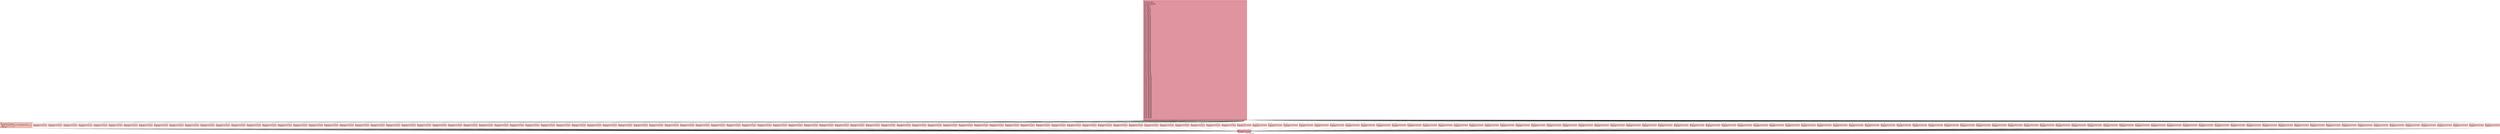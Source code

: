 digraph "CFG for 'Image' function" {
	label="CFG for 'Image' function";

	Node0x6000033f6080 [shape=record,color="#b70d28ff", style=filled, fillcolor="#b70d2870" fontname="Courier",label="{1:\l|  %2 = alloca ptr, align 8\l  %3 = alloca i32, align 4\l  store i32 %0, ptr %3, align 4\l  %4 = load i32, ptr %3, align 4\l  switch i32 %4, label %163 [\l    i32 0, label %5\l    i32 9, label %6\l    i32 8, label %7\l    i32 10, label %8\l    i32 11, label %9\l    i32 12, label %10\l    i32 1, label %11\l    i32 15, label %12\l    i32 16, label %13\l    i32 2, label %14\l    i32 5, label %15\l    i32 4, label %16\l    i32 6, label %17\l    i32 7, label %18\l    i32 20, label %19\l    i32 21, label %20\l    i32 22, label %21\l    i32 23, label %22\l    i32 24, label %23\l    i32 25, label %24\l    i32 26, label %25\l    i32 27, label %26\l    i32 28, label %27\l    i32 29, label %28\l    i32 30, label %29\l    i32 31, label %30\l    i32 32, label %31\l    i32 33, label %32\l    i32 36, label %33\l    i32 37, label %34\l    i32 38, label %35\l    i32 39, label %36\l    i32 40, label %37\l    i32 41, label %38\l    i32 44, label %39\l    i32 42, label %40\l    i32 43, label %41\l    i32 45, label %42\l    i32 46, label %43\l    i32 13, label %44\l    i32 14, label %45\l    i32 47, label %46\l    i32 48, label %47\l    i32 49, label %48\l    i32 50, label %49\l    i32 51, label %50\l    i32 34, label %51\l    i32 35, label %52\l    i32 54, label %53\l    i32 53, label %54\l    i32 52, label %55\l    i32 55, label %56\l    i32 56, label %57\l    i32 57, label %58\l    i32 58, label %59\l    i32 59, label %60\l    i32 60, label %61\l    i32 61, label %62\l    i32 62, label %63\l    i32 63, label %64\l    i32 64, label %65\l    i32 65, label %66\l    i32 66, label %67\l    i32 67, label %68\l    i32 68, label %69\l    i32 69, label %70\l    i32 70, label %71\l    i32 71, label %72\l    i32 72, label %73\l    i32 73, label %74\l    i32 74, label %75\l    i32 75, label %76\l    i32 76, label %77\l    i32 77, label %78\l    i32 78, label %79\l    i32 79, label %80\l    i32 80, label %81\l    i32 81, label %82\l    i32 82, label %83\l    i32 83, label %84\l    i32 84, label %85\l    i32 85, label %86\l    i32 86, label %87\l    i32 87, label %88\l    i32 88, label %89\l    i32 89, label %90\l    i32 90, label %91\l    i32 91, label %92\l    i32 92, label %93\l    i32 93, label %94\l    i32 94, label %95\l    i32 95, label %96\l    i32 96, label %97\l    i32 97, label %98\l    i32 98, label %99\l    i32 99, label %100\l    i32 17, label %101\l    i32 18, label %102\l    i32 19, label %103\l    i32 100, label %104\l    i32 101, label %105\l    i32 102, label %106\l    i32 103, label %107\l    i32 111, label %108\l    i32 104, label %109\l    i32 105, label %110\l    i32 106, label %111\l    i32 107, label %112\l    i32 108, label %113\l    i32 109, label %114\l    i32 110, label %115\l    i32 112, label %116\l    i32 113, label %117\l    i32 114, label %118\l    i32 115, label %119\l    i32 116, label %120\l    i32 117, label %121\l    i32 119, label %122\l    i32 120, label %123\l    i32 121, label %124\l    i32 122, label %125\l    i32 123, label %126\l    i32 124, label %127\l    i32 125, label %128\l    i32 126, label %129\l    i32 127, label %130\l    i32 128, label %131\l    i32 129, label %132\l    i32 130, label %133\l    i32 131, label %134\l    i32 132, label %135\l    i32 133, label %136\l    i32 134, label %137\l    i32 135, label %138\l    i32 136, label %139\l    i32 137, label %140\l    i32 138, label %141\l    i32 139, label %142\l    i32 140, label %143\l    i32 141, label %144\l    i32 142, label %145\l    i32 143, label %146\l    i32 144, label %147\l    i32 145, label %148\l    i32 146, label %149\l    i32 148, label %150\l    i32 147, label %151\l    i32 150, label %152\l    i32 151, label %153\l    i32 152, label %154\l    i32 153, label %155\l    i32 154, label %156\l    i32 155, label %157\l    i32 156, label %158\l    i32 157, label %159\l    i32 158, label %160\l    i32 159, label %161\l    i32 160, label %162\l  ]\l|{<s0>def|<s1>0|<s2>9|<s3>8|<s4>10|<s5>11|<s6>12|<s7>1|<s8>15|<s9>16|<s10>2|<s11>5|<s12>4|<s13>6|<s14>7|<s15>20|<s16>21|<s17>22|<s18>23|<s19>24|<s20>25|<s21>26|<s22>27|<s23>28|<s24>29|<s25>30|<s26>31|<s27>32|<s28>33|<s29>36|<s30>37|<s31>38|<s32>39|<s33>40|<s34>41|<s35>44|<s36>42|<s37>43|<s38>45|<s39>46|<s40>13|<s41>14|<s42>47|<s43>48|<s44>49|<s45>50|<s46>51|<s47>34|<s48>35|<s49>54|<s50>53|<s51>52|<s52>55|<s53>56|<s54>57|<s55>58|<s56>59|<s57>60|<s58>61|<s59>62|<s60>63|<s61>64|<s62>65|<s63>66|<s64>truncated...}}"];
	Node0x6000033f6080:s0 -> Node0x6000033f1270[tooltip="1 -> 163\nProbability 0.63%" ];
	Node0x6000033f6080:s1 -> Node0x6000033f60d0[tooltip="1 -> 5\nProbability 0.63%" ];
	Node0x6000033f6080:s2 -> Node0x6000033f6120[tooltip="1 -> 6\nProbability 0.63%" ];
	Node0x6000033f6080:s3 -> Node0x6000033f6170[tooltip="1 -> 7\nProbability 0.63%" ];
	Node0x6000033f6080:s4 -> Node0x6000033f61c0[tooltip="1 -> 8\nProbability 0.63%" ];
	Node0x6000033f6080:s5 -> Node0x6000033f6210[tooltip="1 -> 9\nProbability 0.63%" ];
	Node0x6000033f6080:s6 -> Node0x6000033f6260[tooltip="1 -> 10\nProbability 0.63%" ];
	Node0x6000033f6080:s7 -> Node0x6000033f62b0[tooltip="1 -> 11\nProbability 0.63%" ];
	Node0x6000033f6080:s8 -> Node0x6000033f6300[tooltip="1 -> 12\nProbability 0.63%" ];
	Node0x6000033f6080:s9 -> Node0x6000033f6350[tooltip="1 -> 13\nProbability 0.63%" ];
	Node0x6000033f6080:s10 -> Node0x6000033f63a0[tooltip="1 -> 14\nProbability 0.63%" ];
	Node0x6000033f6080:s11 -> Node0x6000033f63f0[tooltip="1 -> 15\nProbability 0.63%" ];
	Node0x6000033f6080:s12 -> Node0x6000033f6440[tooltip="1 -> 16\nProbability 0.63%" ];
	Node0x6000033f6080:s13 -> Node0x6000033f6490[tooltip="1 -> 17\nProbability 0.63%" ];
	Node0x6000033f6080:s14 -> Node0x6000033f64e0[tooltip="1 -> 18\nProbability 0.63%" ];
	Node0x6000033f6080:s15 -> Node0x6000033f6530[tooltip="1 -> 19\nProbability 0.63%" ];
	Node0x6000033f6080:s16 -> Node0x6000033f6580[tooltip="1 -> 20\nProbability 0.63%" ];
	Node0x6000033f6080:s17 -> Node0x6000033f65d0[tooltip="1 -> 21\nProbability 0.63%" ];
	Node0x6000033f6080:s18 -> Node0x6000033f6620[tooltip="1 -> 22\nProbability 0.63%" ];
	Node0x6000033f6080:s19 -> Node0x6000033f6670[tooltip="1 -> 23\nProbability 0.63%" ];
	Node0x6000033f6080:s20 -> Node0x6000033f66c0[tooltip="1 -> 24\nProbability 0.63%" ];
	Node0x6000033f6080:s21 -> Node0x6000033f6710[tooltip="1 -> 25\nProbability 0.63%" ];
	Node0x6000033f6080:s22 -> Node0x6000033f6760[tooltip="1 -> 26\nProbability 0.63%" ];
	Node0x6000033f6080:s23 -> Node0x6000033f67b0[tooltip="1 -> 27\nProbability 0.63%" ];
	Node0x6000033f6080:s24 -> Node0x6000033f6800[tooltip="1 -> 28\nProbability 0.63%" ];
	Node0x6000033f6080:s25 -> Node0x6000033f6850[tooltip="1 -> 29\nProbability 0.63%" ];
	Node0x6000033f6080:s26 -> Node0x6000033f68a0[tooltip="1 -> 30\nProbability 0.63%" ];
	Node0x6000033f6080:s27 -> Node0x6000033f68f0[tooltip="1 -> 31\nProbability 0.63%" ];
	Node0x6000033f6080:s28 -> Node0x6000033f6940[tooltip="1 -> 32\nProbability 0.63%" ];
	Node0x6000033f6080:s29 -> Node0x6000033f6990[tooltip="1 -> 33\nProbability 0.63%" ];
	Node0x6000033f6080:s30 -> Node0x6000033f69e0[tooltip="1 -> 34\nProbability 0.63%" ];
	Node0x6000033f6080:s31 -> Node0x6000033f6a30[tooltip="1 -> 35\nProbability 0.63%" ];
	Node0x6000033f6080:s32 -> Node0x6000033f6a80[tooltip="1 -> 36\nProbability 0.63%" ];
	Node0x6000033f6080:s33 -> Node0x6000033f6ad0[tooltip="1 -> 37\nProbability 0.63%" ];
	Node0x6000033f6080:s34 -> Node0x6000033f6b20[tooltip="1 -> 38\nProbability 0.63%" ];
	Node0x6000033f6080:s35 -> Node0x6000033f6b70[tooltip="1 -> 39\nProbability 0.63%" ];
	Node0x6000033f6080:s36 -> Node0x6000033f6bc0[tooltip="1 -> 40\nProbability 0.63%" ];
	Node0x6000033f6080:s37 -> Node0x6000033f6c10[tooltip="1 -> 41\nProbability 0.63%" ];
	Node0x6000033f6080:s38 -> Node0x6000033f6c60[tooltip="1 -> 42\nProbability 0.63%" ];
	Node0x6000033f6080:s39 -> Node0x6000033f6cb0[tooltip="1 -> 43\nProbability 0.63%" ];
	Node0x6000033f6080:s40 -> Node0x6000033f6d00[tooltip="1 -> 44\nProbability 0.63%" ];
	Node0x6000033f6080:s41 -> Node0x6000033f6d50[tooltip="1 -> 45\nProbability 0.63%" ];
	Node0x6000033f6080:s42 -> Node0x6000033f6da0[tooltip="1 -> 46\nProbability 0.63%" ];
	Node0x6000033f6080:s43 -> Node0x6000033f6df0[tooltip="1 -> 47\nProbability 0.63%" ];
	Node0x6000033f6080:s44 -> Node0x6000033f6e40[tooltip="1 -> 48\nProbability 0.63%" ];
	Node0x6000033f6080:s45 -> Node0x6000033f6e90[tooltip="1 -> 49\nProbability 0.63%" ];
	Node0x6000033f6080:s46 -> Node0x6000033f6ee0[tooltip="1 -> 50\nProbability 0.63%" ];
	Node0x6000033f6080:s47 -> Node0x6000033f6f30[tooltip="1 -> 51\nProbability 0.63%" ];
	Node0x6000033f6080:s48 -> Node0x6000033f6f80[tooltip="1 -> 52\nProbability 0.63%" ];
	Node0x6000033f6080:s49 -> Node0x6000033f6fd0[tooltip="1 -> 53\nProbability 0.63%" ];
	Node0x6000033f6080:s50 -> Node0x6000033f7020[tooltip="1 -> 54\nProbability 0.63%" ];
	Node0x6000033f6080:s51 -> Node0x6000033f7070[tooltip="1 -> 55\nProbability 0.63%" ];
	Node0x6000033f6080:s52 -> Node0x6000033f70c0[tooltip="1 -> 56\nProbability 0.63%" ];
	Node0x6000033f6080:s53 -> Node0x6000033f7110[tooltip="1 -> 57\nProbability 0.63%" ];
	Node0x6000033f6080:s54 -> Node0x6000033f7160[tooltip="1 -> 58\nProbability 0.63%" ];
	Node0x6000033f6080:s55 -> Node0x6000033f71b0[tooltip="1 -> 59\nProbability 0.63%" ];
	Node0x6000033f6080:s56 -> Node0x6000033f7200[tooltip="1 -> 60\nProbability 0.63%" ];
	Node0x6000033f6080:s57 -> Node0x6000033f7250[tooltip="1 -> 61\nProbability 0.63%" ];
	Node0x6000033f6080:s58 -> Node0x6000033f72a0[tooltip="1 -> 62\nProbability 0.63%" ];
	Node0x6000033f6080:s59 -> Node0x6000033f72f0[tooltip="1 -> 63\nProbability 0.63%" ];
	Node0x6000033f6080:s60 -> Node0x6000033f7340[tooltip="1 -> 64\nProbability 0.63%" ];
	Node0x6000033f6080:s61 -> Node0x6000033f7390[tooltip="1 -> 65\nProbability 0.63%" ];
	Node0x6000033f6080:s62 -> Node0x6000033f73e0[tooltip="1 -> 66\nProbability 0.63%" ];
	Node0x6000033f6080:s63 -> Node0x6000033f7430[tooltip="1 -> 67\nProbability 0.63%" ];
	Node0x6000033f6080:s64 -> Node0x6000033f7480[tooltip="1 -> 68\nProbability 0.63%" ];
	Node0x6000033f6080:s64 -> Node0x6000033f74d0[tooltip="1 -> 69\nProbability 0.63%" ];
	Node0x6000033f6080:s64 -> Node0x6000033f7520[tooltip="1 -> 70\nProbability 0.63%" ];
	Node0x6000033f6080:s64 -> Node0x6000033f7570[tooltip="1 -> 71\nProbability 0.63%" ];
	Node0x6000033f6080:s64 -> Node0x6000033f75c0[tooltip="1 -> 72\nProbability 0.63%" ];
	Node0x6000033f6080:s64 -> Node0x6000033f7610[tooltip="1 -> 73\nProbability 0.63%" ];
	Node0x6000033f6080:s64 -> Node0x6000033f7660[tooltip="1 -> 74\nProbability 0.63%" ];
	Node0x6000033f6080:s64 -> Node0x6000033f76b0[tooltip="1 -> 75\nProbability 0.63%" ];
	Node0x6000033f6080:s64 -> Node0x6000033f7700[tooltip="1 -> 76\nProbability 0.63%" ];
	Node0x6000033f6080:s64 -> Node0x6000033f7750[tooltip="1 -> 77\nProbability 0.63%" ];
	Node0x6000033f6080:s64 -> Node0x6000033f77a0[tooltip="1 -> 78\nProbability 0.63%" ];
	Node0x6000033f6080:s64 -> Node0x6000033f77f0[tooltip="1 -> 79\nProbability 0.63%" ];
	Node0x6000033f6080:s64 -> Node0x6000033f7840[tooltip="1 -> 80\nProbability 0.63%" ];
	Node0x6000033f6080:s64 -> Node0x6000033f7890[tooltip="1 -> 81\nProbability 0.63%" ];
	Node0x6000033f6080:s64 -> Node0x6000033f78e0[tooltip="1 -> 82\nProbability 0.63%" ];
	Node0x6000033f6080:s64 -> Node0x6000033f7930[tooltip="1 -> 83\nProbability 0.63%" ];
	Node0x6000033f6080:s64 -> Node0x6000033f7980[tooltip="1 -> 84\nProbability 0.63%" ];
	Node0x6000033f6080:s64 -> Node0x6000033f79d0[tooltip="1 -> 85\nProbability 0.63%" ];
	Node0x6000033f6080:s64 -> Node0x6000033f7a20[tooltip="1 -> 86\nProbability 0.63%" ];
	Node0x6000033f6080:s64 -> Node0x6000033f7a70[tooltip="1 -> 87\nProbability 0.63%" ];
	Node0x6000033f6080:s64 -> Node0x6000033f7ac0[tooltip="1 -> 88\nProbability 0.63%" ];
	Node0x6000033f6080:s64 -> Node0x6000033f7b10[tooltip="1 -> 89\nProbability 0.63%" ];
	Node0x6000033f6080:s64 -> Node0x6000033f7b60[tooltip="1 -> 90\nProbability 0.63%" ];
	Node0x6000033f6080:s64 -> Node0x6000033f7bb0[tooltip="1 -> 91\nProbability 0.63%" ];
	Node0x6000033f6080:s64 -> Node0x6000033f7c00[tooltip="1 -> 92\nProbability 0.63%" ];
	Node0x6000033f6080:s64 -> Node0x6000033f7c50[tooltip="1 -> 93\nProbability 0.63%" ];
	Node0x6000033f6080:s64 -> Node0x6000033f7ca0[tooltip="1 -> 94\nProbability 0.63%" ];
	Node0x6000033f6080:s64 -> Node0x6000033f7cf0[tooltip="1 -> 95\nProbability 0.63%" ];
	Node0x6000033f6080:s64 -> Node0x6000033f7d40[tooltip="1 -> 96\nProbability 0.63%" ];
	Node0x6000033f6080:s64 -> Node0x6000033f7d90[tooltip="1 -> 97\nProbability 0.63%" ];
	Node0x6000033f6080:s64 -> Node0x6000033f7de0[tooltip="1 -> 98\nProbability 0.63%" ];
	Node0x6000033f6080:s64 -> Node0x6000033f7e30[tooltip="1 -> 99\nProbability 0.63%" ];
	Node0x6000033f6080:s64 -> Node0x6000033f7e80[tooltip="1 -> 100\nProbability 0.63%" ];
	Node0x6000033f6080:s64 -> Node0x6000033f7ed0[tooltip="1 -> 101\nProbability 0.63%" ];
	Node0x6000033f6080:s64 -> Node0x6000033f7f20[tooltip="1 -> 102\nProbability 0.63%" ];
	Node0x6000033f6080:s64 -> Node0x6000033f7f70[tooltip="1 -> 103\nProbability 0.63%" ];
	Node0x6000033f6080:s64 -> Node0x6000033f0000[tooltip="1 -> 104\nProbability 0.63%" ];
	Node0x6000033f6080:s64 -> Node0x6000033f0050[tooltip="1 -> 105\nProbability 0.63%" ];
	Node0x6000033f6080:s64 -> Node0x6000033f00a0[tooltip="1 -> 106\nProbability 0.63%" ];
	Node0x6000033f6080:s64 -> Node0x6000033f00f0[tooltip="1 -> 107\nProbability 0.63%" ];
	Node0x6000033f6080:s64 -> Node0x6000033f0140[tooltip="1 -> 108\nProbability 0.63%" ];
	Node0x6000033f6080:s64 -> Node0x6000033f0190[tooltip="1 -> 109\nProbability 0.63%" ];
	Node0x6000033f6080:s64 -> Node0x6000033f01e0[tooltip="1 -> 110\nProbability 0.63%" ];
	Node0x6000033f6080:s64 -> Node0x6000033f0230[tooltip="1 -> 111\nProbability 0.63%" ];
	Node0x6000033f6080:s64 -> Node0x6000033f0280[tooltip="1 -> 112\nProbability 0.63%" ];
	Node0x6000033f6080:s64 -> Node0x6000033f02d0[tooltip="1 -> 113\nProbability 0.63%" ];
	Node0x6000033f6080:s64 -> Node0x6000033f0320[tooltip="1 -> 114\nProbability 0.63%" ];
	Node0x6000033f6080:s64 -> Node0x6000033f0370[tooltip="1 -> 115\nProbability 0.63%" ];
	Node0x6000033f6080:s64 -> Node0x6000033f03c0[tooltip="1 -> 116\nProbability 0.63%" ];
	Node0x6000033f6080:s64 -> Node0x6000033f0410[tooltip="1 -> 117\nProbability 0.63%" ];
	Node0x6000033f6080:s64 -> Node0x6000033f0460[tooltip="1 -> 118\nProbability 0.63%" ];
	Node0x6000033f6080:s64 -> Node0x6000033f04b0[tooltip="1 -> 119\nProbability 0.63%" ];
	Node0x6000033f6080:s64 -> Node0x6000033f0500[tooltip="1 -> 120\nProbability 0.63%" ];
	Node0x6000033f6080:s64 -> Node0x6000033f0550[tooltip="1 -> 121\nProbability 0.63%" ];
	Node0x6000033f6080:s64 -> Node0x6000033f05a0[tooltip="1 -> 122\nProbability 0.63%" ];
	Node0x6000033f6080:s64 -> Node0x6000033f05f0[tooltip="1 -> 123\nProbability 0.63%" ];
	Node0x6000033f6080:s64 -> Node0x6000033f0640[tooltip="1 -> 124\nProbability 0.63%" ];
	Node0x6000033f6080:s64 -> Node0x6000033f0690[tooltip="1 -> 125\nProbability 0.63%" ];
	Node0x6000033f6080:s64 -> Node0x6000033f06e0[tooltip="1 -> 126\nProbability 0.63%" ];
	Node0x6000033f6080:s64 -> Node0x6000033f0730[tooltip="1 -> 127\nProbability 0.63%" ];
	Node0x6000033f6080:s64 -> Node0x6000033f0780[tooltip="1 -> 128\nProbability 0.63%" ];
	Node0x6000033f6080:s64 -> Node0x6000033f07d0[tooltip="1 -> 129\nProbability 0.63%" ];
	Node0x6000033f6080:s64 -> Node0x6000033f0820[tooltip="1 -> 130\nProbability 0.63%" ];
	Node0x6000033f6080:s64 -> Node0x6000033f0870[tooltip="1 -> 131\nProbability 0.63%" ];
	Node0x6000033f6080:s64 -> Node0x6000033f08c0[tooltip="1 -> 132\nProbability 0.63%" ];
	Node0x6000033f6080:s64 -> Node0x6000033f0910[tooltip="1 -> 133\nProbability 0.63%" ];
	Node0x6000033f6080:s64 -> Node0x6000033f0960[tooltip="1 -> 134\nProbability 0.63%" ];
	Node0x6000033f6080:s64 -> Node0x6000033f09b0[tooltip="1 -> 135\nProbability 0.63%" ];
	Node0x6000033f6080:s64 -> Node0x6000033f0a00[tooltip="1 -> 136\nProbability 0.63%" ];
	Node0x6000033f6080:s64 -> Node0x6000033f0a50[tooltip="1 -> 137\nProbability 0.63%" ];
	Node0x6000033f6080:s64 -> Node0x6000033f0aa0[tooltip="1 -> 138\nProbability 0.63%" ];
	Node0x6000033f6080:s64 -> Node0x6000033f0af0[tooltip="1 -> 139\nProbability 0.63%" ];
	Node0x6000033f6080:s64 -> Node0x6000033f0b40[tooltip="1 -> 140\nProbability 0.63%" ];
	Node0x6000033f6080:s64 -> Node0x6000033f0b90[tooltip="1 -> 141\nProbability 0.63%" ];
	Node0x6000033f6080:s64 -> Node0x6000033f0be0[tooltip="1 -> 142\nProbability 0.63%" ];
	Node0x6000033f6080:s64 -> Node0x6000033f0c30[tooltip="1 -> 143\nProbability 0.63%" ];
	Node0x6000033f6080:s64 -> Node0x6000033f0c80[tooltip="1 -> 144\nProbability 0.63%" ];
	Node0x6000033f6080:s64 -> Node0x6000033f0cd0[tooltip="1 -> 145\nProbability 0.63%" ];
	Node0x6000033f6080:s64 -> Node0x6000033f0d20[tooltip="1 -> 146\nProbability 0.63%" ];
	Node0x6000033f6080:s64 -> Node0x6000033f0d70[tooltip="1 -> 147\nProbability 0.63%" ];
	Node0x6000033f6080:s64 -> Node0x6000033f0dc0[tooltip="1 -> 148\nProbability 0.63%" ];
	Node0x6000033f6080:s64 -> Node0x6000033f0e10[tooltip="1 -> 149\nProbability 0.63%" ];
	Node0x6000033f6080:s64 -> Node0x6000033f0e60[tooltip="1 -> 150\nProbability 0.63%" ];
	Node0x6000033f6080:s64 -> Node0x6000033f0eb0[tooltip="1 -> 151\nProbability 0.63%" ];
	Node0x6000033f6080:s64 -> Node0x6000033f0f00[tooltip="1 -> 152\nProbability 0.63%" ];
	Node0x6000033f6080:s64 -> Node0x6000033f0f50[tooltip="1 -> 153\nProbability 0.63%" ];
	Node0x6000033f6080:s64 -> Node0x6000033f0fa0[tooltip="1 -> 154\nProbability 0.63%" ];
	Node0x6000033f6080:s64 -> Node0x6000033f0ff0[tooltip="1 -> 155\nProbability 0.63%" ];
	Node0x6000033f6080:s64 -> Node0x6000033f1040[tooltip="1 -> 156\nProbability 0.63%" ];
	Node0x6000033f6080:s64 -> Node0x6000033f1090[tooltip="1 -> 157\nProbability 0.63%" ];
	Node0x6000033f6080:s64 -> Node0x6000033f10e0[tooltip="1 -> 158\nProbability 0.63%" ];
	Node0x6000033f6080:s64 -> Node0x6000033f1130[tooltip="1 -> 159\nProbability 0.63%" ];
	Node0x6000033f6080:s64 -> Node0x6000033f1180[tooltip="1 -> 160\nProbability 0.63%" ];
	Node0x6000033f6080:s64 -> Node0x6000033f11d0[tooltip="1 -> 161\nProbability 0.63%" ];
	Node0x6000033f6080:s64 -> Node0x6000033f1220[tooltip="1 -> 162\nProbability 0.63%" ];
	Node0x6000033f60d0 [shape=record,color="#3d50c3ff", style=filled, fillcolor="#e1675170" fontname="Courier",label="{5:\l|  store ptr @.str.2, ptr %2, align 8\l  br label %166\l}"];
	Node0x6000033f60d0 -> Node0x6000033f12c0[tooltip="5 -> 166\nProbability 100.00%" ];
	Node0x6000033f6120 [shape=record,color="#3d50c3ff", style=filled, fillcolor="#e1675170" fontname="Courier",label="{6:\l|  store ptr @.str.3, ptr %2, align 8\l  br label %166\l}"];
	Node0x6000033f6120 -> Node0x6000033f12c0[tooltip="6 -> 166\nProbability 100.00%" ];
	Node0x6000033f6170 [shape=record,color="#3d50c3ff", style=filled, fillcolor="#e1675170" fontname="Courier",label="{7:\l|  store ptr @.str.4, ptr %2, align 8\l  br label %166\l}"];
	Node0x6000033f6170 -> Node0x6000033f12c0[tooltip="7 -> 166\nProbability 100.00%" ];
	Node0x6000033f61c0 [shape=record,color="#3d50c3ff", style=filled, fillcolor="#e1675170" fontname="Courier",label="{8:\l|  store ptr @.str.5, ptr %2, align 8\l  br label %166\l}"];
	Node0x6000033f61c0 -> Node0x6000033f12c0[tooltip="8 -> 166\nProbability 100.00%" ];
	Node0x6000033f6210 [shape=record,color="#3d50c3ff", style=filled, fillcolor="#e1675170" fontname="Courier",label="{9:\l|  store ptr @.str.6, ptr %2, align 8\l  br label %166\l}"];
	Node0x6000033f6210 -> Node0x6000033f12c0[tooltip="9 -> 166\nProbability 100.00%" ];
	Node0x6000033f6260 [shape=record,color="#3d50c3ff", style=filled, fillcolor="#e1675170" fontname="Courier",label="{10:\l|  store ptr @.str.7, ptr %2, align 8\l  br label %166\l}"];
	Node0x6000033f6260 -> Node0x6000033f12c0[tooltip="10 -> 166\nProbability 100.00%" ];
	Node0x6000033f62b0 [shape=record,color="#3d50c3ff", style=filled, fillcolor="#e1675170" fontname="Courier",label="{11:\l|  store ptr @.str.8, ptr %2, align 8\l  br label %166\l}"];
	Node0x6000033f62b0 -> Node0x6000033f12c0[tooltip="11 -> 166\nProbability 100.00%" ];
	Node0x6000033f6300 [shape=record,color="#3d50c3ff", style=filled, fillcolor="#e1675170" fontname="Courier",label="{12:\l|  store ptr @.str.9, ptr %2, align 8\l  br label %166\l}"];
	Node0x6000033f6300 -> Node0x6000033f12c0[tooltip="12 -> 166\nProbability 100.00%" ];
	Node0x6000033f6350 [shape=record,color="#3d50c3ff", style=filled, fillcolor="#e1675170" fontname="Courier",label="{13:\l|  store ptr @.str.10, ptr %2, align 8\l  br label %166\l}"];
	Node0x6000033f6350 -> Node0x6000033f12c0[tooltip="13 -> 166\nProbability 100.00%" ];
	Node0x6000033f63a0 [shape=record,color="#3d50c3ff", style=filled, fillcolor="#e1675170" fontname="Courier",label="{14:\l|  store ptr @.str.11, ptr %2, align 8\l  br label %166\l}"];
	Node0x6000033f63a0 -> Node0x6000033f12c0[tooltip="14 -> 166\nProbability 100.00%" ];
	Node0x6000033f63f0 [shape=record,color="#3d50c3ff", style=filled, fillcolor="#e1675170" fontname="Courier",label="{15:\l|  store ptr @.str.12, ptr %2, align 8\l  br label %166\l}"];
	Node0x6000033f63f0 -> Node0x6000033f12c0[tooltip="15 -> 166\nProbability 100.00%" ];
	Node0x6000033f6440 [shape=record,color="#3d50c3ff", style=filled, fillcolor="#e1675170" fontname="Courier",label="{16:\l|  store ptr @.str.13, ptr %2, align 8\l  br label %166\l}"];
	Node0x6000033f6440 -> Node0x6000033f12c0[tooltip="16 -> 166\nProbability 100.00%" ];
	Node0x6000033f6490 [shape=record,color="#3d50c3ff", style=filled, fillcolor="#e1675170" fontname="Courier",label="{17:\l|  store ptr @.str.14, ptr %2, align 8\l  br label %166\l}"];
	Node0x6000033f6490 -> Node0x6000033f12c0[tooltip="17 -> 166\nProbability 100.00%" ];
	Node0x6000033f64e0 [shape=record,color="#3d50c3ff", style=filled, fillcolor="#e1675170" fontname="Courier",label="{18:\l|  store ptr @.str.15, ptr %2, align 8\l  br label %166\l}"];
	Node0x6000033f64e0 -> Node0x6000033f12c0[tooltip="18 -> 166\nProbability 100.00%" ];
	Node0x6000033f6530 [shape=record,color="#3d50c3ff", style=filled, fillcolor="#e1675170" fontname="Courier",label="{19:\l|  store ptr @.str.16, ptr %2, align 8\l  br label %166\l}"];
	Node0x6000033f6530 -> Node0x6000033f12c0[tooltip="19 -> 166\nProbability 100.00%" ];
	Node0x6000033f6580 [shape=record,color="#3d50c3ff", style=filled, fillcolor="#e1675170" fontname="Courier",label="{20:\l|  store ptr @.str.17, ptr %2, align 8\l  br label %166\l}"];
	Node0x6000033f6580 -> Node0x6000033f12c0[tooltip="20 -> 166\nProbability 100.00%" ];
	Node0x6000033f65d0 [shape=record,color="#3d50c3ff", style=filled, fillcolor="#e1675170" fontname="Courier",label="{21:\l|  store ptr @.str.18, ptr %2, align 8\l  br label %166\l}"];
	Node0x6000033f65d0 -> Node0x6000033f12c0[tooltip="21 -> 166\nProbability 100.00%" ];
	Node0x6000033f6620 [shape=record,color="#3d50c3ff", style=filled, fillcolor="#e1675170" fontname="Courier",label="{22:\l|  store ptr @.str.19, ptr %2, align 8\l  br label %166\l}"];
	Node0x6000033f6620 -> Node0x6000033f12c0[tooltip="22 -> 166\nProbability 100.00%" ];
	Node0x6000033f6670 [shape=record,color="#3d50c3ff", style=filled, fillcolor="#e1675170" fontname="Courier",label="{23:\l|  store ptr @.str.20, ptr %2, align 8\l  br label %166\l}"];
	Node0x6000033f6670 -> Node0x6000033f12c0[tooltip="23 -> 166\nProbability 100.00%" ];
	Node0x6000033f66c0 [shape=record,color="#3d50c3ff", style=filled, fillcolor="#e1675170" fontname="Courier",label="{24:\l|  store ptr @.str.21, ptr %2, align 8\l  br label %166\l}"];
	Node0x6000033f66c0 -> Node0x6000033f12c0[tooltip="24 -> 166\nProbability 100.00%" ];
	Node0x6000033f6710 [shape=record,color="#3d50c3ff", style=filled, fillcolor="#e1675170" fontname="Courier",label="{25:\l|  store ptr @.str.22, ptr %2, align 8\l  br label %166\l}"];
	Node0x6000033f6710 -> Node0x6000033f12c0[tooltip="25 -> 166\nProbability 100.00%" ];
	Node0x6000033f6760 [shape=record,color="#3d50c3ff", style=filled, fillcolor="#e1675170" fontname="Courier",label="{26:\l|  store ptr @.str.23, ptr %2, align 8\l  br label %166\l}"];
	Node0x6000033f6760 -> Node0x6000033f12c0[tooltip="26 -> 166\nProbability 100.00%" ];
	Node0x6000033f67b0 [shape=record,color="#3d50c3ff", style=filled, fillcolor="#e1675170" fontname="Courier",label="{27:\l|  store ptr @.str.24, ptr %2, align 8\l  br label %166\l}"];
	Node0x6000033f67b0 -> Node0x6000033f12c0[tooltip="27 -> 166\nProbability 100.00%" ];
	Node0x6000033f6800 [shape=record,color="#3d50c3ff", style=filled, fillcolor="#e1675170" fontname="Courier",label="{28:\l|  store ptr @.str.25, ptr %2, align 8\l  br label %166\l}"];
	Node0x6000033f6800 -> Node0x6000033f12c0[tooltip="28 -> 166\nProbability 100.00%" ];
	Node0x6000033f6850 [shape=record,color="#3d50c3ff", style=filled, fillcolor="#e1675170" fontname="Courier",label="{29:\l|  store ptr @.str.26, ptr %2, align 8\l  br label %166\l}"];
	Node0x6000033f6850 -> Node0x6000033f12c0[tooltip="29 -> 166\nProbability 100.00%" ];
	Node0x6000033f68a0 [shape=record,color="#3d50c3ff", style=filled, fillcolor="#e1675170" fontname="Courier",label="{30:\l|  store ptr @.str.27, ptr %2, align 8\l  br label %166\l}"];
	Node0x6000033f68a0 -> Node0x6000033f12c0[tooltip="30 -> 166\nProbability 100.00%" ];
	Node0x6000033f68f0 [shape=record,color="#3d50c3ff", style=filled, fillcolor="#e1675170" fontname="Courier",label="{31:\l|  store ptr @.str.28, ptr %2, align 8\l  br label %166\l}"];
	Node0x6000033f68f0 -> Node0x6000033f12c0[tooltip="31 -> 166\nProbability 100.00%" ];
	Node0x6000033f6940 [shape=record,color="#3d50c3ff", style=filled, fillcolor="#e1675170" fontname="Courier",label="{32:\l|  store ptr @.str.29, ptr %2, align 8\l  br label %166\l}"];
	Node0x6000033f6940 -> Node0x6000033f12c0[tooltip="32 -> 166\nProbability 100.00%" ];
	Node0x6000033f6990 [shape=record,color="#3d50c3ff", style=filled, fillcolor="#e1675170" fontname="Courier",label="{33:\l|  store ptr @.str.30, ptr %2, align 8\l  br label %166\l}"];
	Node0x6000033f6990 -> Node0x6000033f12c0[tooltip="33 -> 166\nProbability 100.00%" ];
	Node0x6000033f69e0 [shape=record,color="#3d50c3ff", style=filled, fillcolor="#e1675170" fontname="Courier",label="{34:\l|  store ptr @.str.31, ptr %2, align 8\l  br label %166\l}"];
	Node0x6000033f69e0 -> Node0x6000033f12c0[tooltip="34 -> 166\nProbability 100.00%" ];
	Node0x6000033f6a30 [shape=record,color="#3d50c3ff", style=filled, fillcolor="#e1675170" fontname="Courier",label="{35:\l|  store ptr @.str.32, ptr %2, align 8\l  br label %166\l}"];
	Node0x6000033f6a30 -> Node0x6000033f12c0[tooltip="35 -> 166\nProbability 100.00%" ];
	Node0x6000033f6a80 [shape=record,color="#3d50c3ff", style=filled, fillcolor="#e1675170" fontname="Courier",label="{36:\l|  store ptr @.str.33, ptr %2, align 8\l  br label %166\l}"];
	Node0x6000033f6a80 -> Node0x6000033f12c0[tooltip="36 -> 166\nProbability 100.00%" ];
	Node0x6000033f6ad0 [shape=record,color="#3d50c3ff", style=filled, fillcolor="#e1675170" fontname="Courier",label="{37:\l|  store ptr @.str.34, ptr %2, align 8\l  br label %166\l}"];
	Node0x6000033f6ad0 -> Node0x6000033f12c0[tooltip="37 -> 166\nProbability 100.00%" ];
	Node0x6000033f6b20 [shape=record,color="#3d50c3ff", style=filled, fillcolor="#e1675170" fontname="Courier",label="{38:\l|  store ptr @.str.35, ptr %2, align 8\l  br label %166\l}"];
	Node0x6000033f6b20 -> Node0x6000033f12c0[tooltip="38 -> 166\nProbability 100.00%" ];
	Node0x6000033f6b70 [shape=record,color="#3d50c3ff", style=filled, fillcolor="#e1675170" fontname="Courier",label="{39:\l|  store ptr @.str.36, ptr %2, align 8\l  br label %166\l}"];
	Node0x6000033f6b70 -> Node0x6000033f12c0[tooltip="39 -> 166\nProbability 100.00%" ];
	Node0x6000033f6bc0 [shape=record,color="#3d50c3ff", style=filled, fillcolor="#e1675170" fontname="Courier",label="{40:\l|  store ptr @.str.37, ptr %2, align 8\l  br label %166\l}"];
	Node0x6000033f6bc0 -> Node0x6000033f12c0[tooltip="40 -> 166\nProbability 100.00%" ];
	Node0x6000033f6c10 [shape=record,color="#3d50c3ff", style=filled, fillcolor="#e1675170" fontname="Courier",label="{41:\l|  store ptr @.str.38, ptr %2, align 8\l  br label %166\l}"];
	Node0x6000033f6c10 -> Node0x6000033f12c0[tooltip="41 -> 166\nProbability 100.00%" ];
	Node0x6000033f6c60 [shape=record,color="#3d50c3ff", style=filled, fillcolor="#e1675170" fontname="Courier",label="{42:\l|  store ptr @.str.39, ptr %2, align 8\l  br label %166\l}"];
	Node0x6000033f6c60 -> Node0x6000033f12c0[tooltip="42 -> 166\nProbability 100.00%" ];
	Node0x6000033f6cb0 [shape=record,color="#3d50c3ff", style=filled, fillcolor="#e1675170" fontname="Courier",label="{43:\l|  store ptr @.str.40, ptr %2, align 8\l  br label %166\l}"];
	Node0x6000033f6cb0 -> Node0x6000033f12c0[tooltip="43 -> 166\nProbability 100.00%" ];
	Node0x6000033f6d00 [shape=record,color="#3d50c3ff", style=filled, fillcolor="#e1675170" fontname="Courier",label="{44:\l|  store ptr @.str.41, ptr %2, align 8\l  br label %166\l}"];
	Node0x6000033f6d00 -> Node0x6000033f12c0[tooltip="44 -> 166\nProbability 100.00%" ];
	Node0x6000033f6d50 [shape=record,color="#3d50c3ff", style=filled, fillcolor="#e1675170" fontname="Courier",label="{45:\l|  store ptr @.str.42, ptr %2, align 8\l  br label %166\l}"];
	Node0x6000033f6d50 -> Node0x6000033f12c0[tooltip="45 -> 166\nProbability 100.00%" ];
	Node0x6000033f6da0 [shape=record,color="#3d50c3ff", style=filled, fillcolor="#e1675170" fontname="Courier",label="{46:\l|  store ptr @.str.43, ptr %2, align 8\l  br label %166\l}"];
	Node0x6000033f6da0 -> Node0x6000033f12c0[tooltip="46 -> 166\nProbability 100.00%" ];
	Node0x6000033f6df0 [shape=record,color="#3d50c3ff", style=filled, fillcolor="#e1675170" fontname="Courier",label="{47:\l|  store ptr @.str.44, ptr %2, align 8\l  br label %166\l}"];
	Node0x6000033f6df0 -> Node0x6000033f12c0[tooltip="47 -> 166\nProbability 100.00%" ];
	Node0x6000033f6e40 [shape=record,color="#3d50c3ff", style=filled, fillcolor="#e1675170" fontname="Courier",label="{48:\l|  store ptr @.str.45, ptr %2, align 8\l  br label %166\l}"];
	Node0x6000033f6e40 -> Node0x6000033f12c0[tooltip="48 -> 166\nProbability 100.00%" ];
	Node0x6000033f6e90 [shape=record,color="#3d50c3ff", style=filled, fillcolor="#e1675170" fontname="Courier",label="{49:\l|  store ptr @.str.46, ptr %2, align 8\l  br label %166\l}"];
	Node0x6000033f6e90 -> Node0x6000033f12c0[tooltip="49 -> 166\nProbability 100.00%" ];
	Node0x6000033f6ee0 [shape=record,color="#3d50c3ff", style=filled, fillcolor="#e1675170" fontname="Courier",label="{50:\l|  store ptr @.str.47, ptr %2, align 8\l  br label %166\l}"];
	Node0x6000033f6ee0 -> Node0x6000033f12c0[tooltip="50 -> 166\nProbability 100.00%" ];
	Node0x6000033f6f30 [shape=record,color="#3d50c3ff", style=filled, fillcolor="#e1675170" fontname="Courier",label="{51:\l|  store ptr @.str.48, ptr %2, align 8\l  br label %166\l}"];
	Node0x6000033f6f30 -> Node0x6000033f12c0[tooltip="51 -> 166\nProbability 100.00%" ];
	Node0x6000033f6f80 [shape=record,color="#3d50c3ff", style=filled, fillcolor="#e1675170" fontname="Courier",label="{52:\l|  store ptr @.str.49, ptr %2, align 8\l  br label %166\l}"];
	Node0x6000033f6f80 -> Node0x6000033f12c0[tooltip="52 -> 166\nProbability 100.00%" ];
	Node0x6000033f6fd0 [shape=record,color="#3d50c3ff", style=filled, fillcolor="#e1675170" fontname="Courier",label="{53:\l|  store ptr @.str.50, ptr %2, align 8\l  br label %166\l}"];
	Node0x6000033f6fd0 -> Node0x6000033f12c0[tooltip="53 -> 166\nProbability 100.00%" ];
	Node0x6000033f7020 [shape=record,color="#3d50c3ff", style=filled, fillcolor="#e1675170" fontname="Courier",label="{54:\l|  store ptr @.str.51, ptr %2, align 8\l  br label %166\l}"];
	Node0x6000033f7020 -> Node0x6000033f12c0[tooltip="54 -> 166\nProbability 100.00%" ];
	Node0x6000033f7070 [shape=record,color="#3d50c3ff", style=filled, fillcolor="#e1675170" fontname="Courier",label="{55:\l|  store ptr @.str.52, ptr %2, align 8\l  br label %166\l}"];
	Node0x6000033f7070 -> Node0x6000033f12c0[tooltip="55 -> 166\nProbability 100.00%" ];
	Node0x6000033f70c0 [shape=record,color="#3d50c3ff", style=filled, fillcolor="#e1675170" fontname="Courier",label="{56:\l|  store ptr @.str.53, ptr %2, align 8\l  br label %166\l}"];
	Node0x6000033f70c0 -> Node0x6000033f12c0[tooltip="56 -> 166\nProbability 100.00%" ];
	Node0x6000033f7110 [shape=record,color="#3d50c3ff", style=filled, fillcolor="#e1675170" fontname="Courier",label="{57:\l|  store ptr @.str.54, ptr %2, align 8\l  br label %166\l}"];
	Node0x6000033f7110 -> Node0x6000033f12c0[tooltip="57 -> 166\nProbability 100.00%" ];
	Node0x6000033f7160 [shape=record,color="#3d50c3ff", style=filled, fillcolor="#e1675170" fontname="Courier",label="{58:\l|  store ptr @.str.55, ptr %2, align 8\l  br label %166\l}"];
	Node0x6000033f7160 -> Node0x6000033f12c0[tooltip="58 -> 166\nProbability 100.00%" ];
	Node0x6000033f71b0 [shape=record,color="#3d50c3ff", style=filled, fillcolor="#e1675170" fontname="Courier",label="{59:\l|  store ptr @.str.56, ptr %2, align 8\l  br label %166\l}"];
	Node0x6000033f71b0 -> Node0x6000033f12c0[tooltip="59 -> 166\nProbability 100.00%" ];
	Node0x6000033f7200 [shape=record,color="#3d50c3ff", style=filled, fillcolor="#e1675170" fontname="Courier",label="{60:\l|  store ptr @.str.57, ptr %2, align 8\l  br label %166\l}"];
	Node0x6000033f7200 -> Node0x6000033f12c0[tooltip="60 -> 166\nProbability 100.00%" ];
	Node0x6000033f7250 [shape=record,color="#3d50c3ff", style=filled, fillcolor="#e1675170" fontname="Courier",label="{61:\l|  store ptr @.str.58, ptr %2, align 8\l  br label %166\l}"];
	Node0x6000033f7250 -> Node0x6000033f12c0[tooltip="61 -> 166\nProbability 100.00%" ];
	Node0x6000033f72a0 [shape=record,color="#3d50c3ff", style=filled, fillcolor="#e1675170" fontname="Courier",label="{62:\l|  store ptr @.str.59, ptr %2, align 8\l  br label %166\l}"];
	Node0x6000033f72a0 -> Node0x6000033f12c0[tooltip="62 -> 166\nProbability 100.00%" ];
	Node0x6000033f72f0 [shape=record,color="#3d50c3ff", style=filled, fillcolor="#e1675170" fontname="Courier",label="{63:\l|  store ptr @.str.60, ptr %2, align 8\l  br label %166\l}"];
	Node0x6000033f72f0 -> Node0x6000033f12c0[tooltip="63 -> 166\nProbability 100.00%" ];
	Node0x6000033f7340 [shape=record,color="#3d50c3ff", style=filled, fillcolor="#e1675170" fontname="Courier",label="{64:\l|  store ptr @.str.61, ptr %2, align 8\l  br label %166\l}"];
	Node0x6000033f7340 -> Node0x6000033f12c0[tooltip="64 -> 166\nProbability 100.00%" ];
	Node0x6000033f7390 [shape=record,color="#3d50c3ff", style=filled, fillcolor="#e1675170" fontname="Courier",label="{65:\l|  store ptr @.str.62, ptr %2, align 8\l  br label %166\l}"];
	Node0x6000033f7390 -> Node0x6000033f12c0[tooltip="65 -> 166\nProbability 100.00%" ];
	Node0x6000033f73e0 [shape=record,color="#3d50c3ff", style=filled, fillcolor="#e1675170" fontname="Courier",label="{66:\l|  store ptr @.str.63, ptr %2, align 8\l  br label %166\l}"];
	Node0x6000033f73e0 -> Node0x6000033f12c0[tooltip="66 -> 166\nProbability 100.00%" ];
	Node0x6000033f7430 [shape=record,color="#3d50c3ff", style=filled, fillcolor="#e1675170" fontname="Courier",label="{67:\l|  store ptr @.str.64, ptr %2, align 8\l  br label %166\l}"];
	Node0x6000033f7430 -> Node0x6000033f12c0[tooltip="67 -> 166\nProbability 100.00%" ];
	Node0x6000033f7480 [shape=record,color="#3d50c3ff", style=filled, fillcolor="#e1675170" fontname="Courier",label="{68:\l|  store ptr @.str.65, ptr %2, align 8\l  br label %166\l}"];
	Node0x6000033f7480 -> Node0x6000033f12c0[tooltip="68 -> 166\nProbability 100.00%" ];
	Node0x6000033f74d0 [shape=record,color="#3d50c3ff", style=filled, fillcolor="#e1675170" fontname="Courier",label="{69:\l|  store ptr @.str.66, ptr %2, align 8\l  br label %166\l}"];
	Node0x6000033f74d0 -> Node0x6000033f12c0[tooltip="69 -> 166\nProbability 100.00%" ];
	Node0x6000033f7520 [shape=record,color="#3d50c3ff", style=filled, fillcolor="#e1675170" fontname="Courier",label="{70:\l|  store ptr @.str.67, ptr %2, align 8\l  br label %166\l}"];
	Node0x6000033f7520 -> Node0x6000033f12c0[tooltip="70 -> 166\nProbability 100.00%" ];
	Node0x6000033f7570 [shape=record,color="#3d50c3ff", style=filled, fillcolor="#e1675170" fontname="Courier",label="{71:\l|  store ptr @.str.68, ptr %2, align 8\l  br label %166\l}"];
	Node0x6000033f7570 -> Node0x6000033f12c0[tooltip="71 -> 166\nProbability 100.00%" ];
	Node0x6000033f75c0 [shape=record,color="#3d50c3ff", style=filled, fillcolor="#e1675170" fontname="Courier",label="{72:\l|  store ptr @.str.69, ptr %2, align 8\l  br label %166\l}"];
	Node0x6000033f75c0 -> Node0x6000033f12c0[tooltip="72 -> 166\nProbability 100.00%" ];
	Node0x6000033f7610 [shape=record,color="#3d50c3ff", style=filled, fillcolor="#e1675170" fontname="Courier",label="{73:\l|  store ptr @.str.70, ptr %2, align 8\l  br label %166\l}"];
	Node0x6000033f7610 -> Node0x6000033f12c0[tooltip="73 -> 166\nProbability 100.00%" ];
	Node0x6000033f7660 [shape=record,color="#3d50c3ff", style=filled, fillcolor="#e1675170" fontname="Courier",label="{74:\l|  store ptr @.str.71, ptr %2, align 8\l  br label %166\l}"];
	Node0x6000033f7660 -> Node0x6000033f12c0[tooltip="74 -> 166\nProbability 100.00%" ];
	Node0x6000033f76b0 [shape=record,color="#3d50c3ff", style=filled, fillcolor="#e1675170" fontname="Courier",label="{75:\l|  store ptr @.str.72, ptr %2, align 8\l  br label %166\l}"];
	Node0x6000033f76b0 -> Node0x6000033f12c0[tooltip="75 -> 166\nProbability 100.00%" ];
	Node0x6000033f7700 [shape=record,color="#3d50c3ff", style=filled, fillcolor="#e1675170" fontname="Courier",label="{76:\l|  store ptr @.str.73, ptr %2, align 8\l  br label %166\l}"];
	Node0x6000033f7700 -> Node0x6000033f12c0[tooltip="76 -> 166\nProbability 100.00%" ];
	Node0x6000033f7750 [shape=record,color="#3d50c3ff", style=filled, fillcolor="#e1675170" fontname="Courier",label="{77:\l|  store ptr @.str.74, ptr %2, align 8\l  br label %166\l}"];
	Node0x6000033f7750 -> Node0x6000033f12c0[tooltip="77 -> 166\nProbability 100.00%" ];
	Node0x6000033f77a0 [shape=record,color="#3d50c3ff", style=filled, fillcolor="#e1675170" fontname="Courier",label="{78:\l|  store ptr @.str.75, ptr %2, align 8\l  br label %166\l}"];
	Node0x6000033f77a0 -> Node0x6000033f12c0[tooltip="78 -> 166\nProbability 100.00%" ];
	Node0x6000033f77f0 [shape=record,color="#3d50c3ff", style=filled, fillcolor="#e1675170" fontname="Courier",label="{79:\l|  store ptr @.str.76, ptr %2, align 8\l  br label %166\l}"];
	Node0x6000033f77f0 -> Node0x6000033f12c0[tooltip="79 -> 166\nProbability 100.00%" ];
	Node0x6000033f7840 [shape=record,color="#3d50c3ff", style=filled, fillcolor="#e1675170" fontname="Courier",label="{80:\l|  store ptr @.str.77, ptr %2, align 8\l  br label %166\l}"];
	Node0x6000033f7840 -> Node0x6000033f12c0[tooltip="80 -> 166\nProbability 100.00%" ];
	Node0x6000033f7890 [shape=record,color="#3d50c3ff", style=filled, fillcolor="#e1675170" fontname="Courier",label="{81:\l|  store ptr @.str.78, ptr %2, align 8\l  br label %166\l}"];
	Node0x6000033f7890 -> Node0x6000033f12c0[tooltip="81 -> 166\nProbability 100.00%" ];
	Node0x6000033f78e0 [shape=record,color="#3d50c3ff", style=filled, fillcolor="#e1675170" fontname="Courier",label="{82:\l|  store ptr @.str.79, ptr %2, align 8\l  br label %166\l}"];
	Node0x6000033f78e0 -> Node0x6000033f12c0[tooltip="82 -> 166\nProbability 100.00%" ];
	Node0x6000033f7930 [shape=record,color="#3d50c3ff", style=filled, fillcolor="#e1675170" fontname="Courier",label="{83:\l|  store ptr @.str.80, ptr %2, align 8\l  br label %166\l}"];
	Node0x6000033f7930 -> Node0x6000033f12c0[tooltip="83 -> 166\nProbability 100.00%" ];
	Node0x6000033f7980 [shape=record,color="#3d50c3ff", style=filled, fillcolor="#e1675170" fontname="Courier",label="{84:\l|  store ptr @.str.81, ptr %2, align 8\l  br label %166\l}"];
	Node0x6000033f7980 -> Node0x6000033f12c0[tooltip="84 -> 166\nProbability 100.00%" ];
	Node0x6000033f79d0 [shape=record,color="#3d50c3ff", style=filled, fillcolor="#e1675170" fontname="Courier",label="{85:\l|  store ptr @.str.82, ptr %2, align 8\l  br label %166\l}"];
	Node0x6000033f79d0 -> Node0x6000033f12c0[tooltip="85 -> 166\nProbability 100.00%" ];
	Node0x6000033f7a20 [shape=record,color="#3d50c3ff", style=filled, fillcolor="#e1675170" fontname="Courier",label="{86:\l|  store ptr @.str.83, ptr %2, align 8\l  br label %166\l}"];
	Node0x6000033f7a20 -> Node0x6000033f12c0[tooltip="86 -> 166\nProbability 100.00%" ];
	Node0x6000033f7a70 [shape=record,color="#3d50c3ff", style=filled, fillcolor="#e1675170" fontname="Courier",label="{87:\l|  store ptr @.str.84, ptr %2, align 8\l  br label %166\l}"];
	Node0x6000033f7a70 -> Node0x6000033f12c0[tooltip="87 -> 166\nProbability 100.00%" ];
	Node0x6000033f7ac0 [shape=record,color="#3d50c3ff", style=filled, fillcolor="#e1675170" fontname="Courier",label="{88:\l|  store ptr @.str.85, ptr %2, align 8\l  br label %166\l}"];
	Node0x6000033f7ac0 -> Node0x6000033f12c0[tooltip="88 -> 166\nProbability 100.00%" ];
	Node0x6000033f7b10 [shape=record,color="#3d50c3ff", style=filled, fillcolor="#e1675170" fontname="Courier",label="{89:\l|  store ptr @.str.86, ptr %2, align 8\l  br label %166\l}"];
	Node0x6000033f7b10 -> Node0x6000033f12c0[tooltip="89 -> 166\nProbability 100.00%" ];
	Node0x6000033f7b60 [shape=record,color="#3d50c3ff", style=filled, fillcolor="#e1675170" fontname="Courier",label="{90:\l|  store ptr @.str.87, ptr %2, align 8\l  br label %166\l}"];
	Node0x6000033f7b60 -> Node0x6000033f12c0[tooltip="90 -> 166\nProbability 100.00%" ];
	Node0x6000033f7bb0 [shape=record,color="#3d50c3ff", style=filled, fillcolor="#e1675170" fontname="Courier",label="{91:\l|  store ptr @.str.88, ptr %2, align 8\l  br label %166\l}"];
	Node0x6000033f7bb0 -> Node0x6000033f12c0[tooltip="91 -> 166\nProbability 100.00%" ];
	Node0x6000033f7c00 [shape=record,color="#3d50c3ff", style=filled, fillcolor="#e1675170" fontname="Courier",label="{92:\l|  store ptr @.str.89, ptr %2, align 8\l  br label %166\l}"];
	Node0x6000033f7c00 -> Node0x6000033f12c0[tooltip="92 -> 166\nProbability 100.00%" ];
	Node0x6000033f7c50 [shape=record,color="#3d50c3ff", style=filled, fillcolor="#e1675170" fontname="Courier",label="{93:\l|  store ptr @.str.90, ptr %2, align 8\l  br label %166\l}"];
	Node0x6000033f7c50 -> Node0x6000033f12c0[tooltip="93 -> 166\nProbability 100.00%" ];
	Node0x6000033f7ca0 [shape=record,color="#3d50c3ff", style=filled, fillcolor="#e1675170" fontname="Courier",label="{94:\l|  store ptr @.str.91, ptr %2, align 8\l  br label %166\l}"];
	Node0x6000033f7ca0 -> Node0x6000033f12c0[tooltip="94 -> 166\nProbability 100.00%" ];
	Node0x6000033f7cf0 [shape=record,color="#3d50c3ff", style=filled, fillcolor="#e1675170" fontname="Courier",label="{95:\l|  store ptr @.str.92, ptr %2, align 8\l  br label %166\l}"];
	Node0x6000033f7cf0 -> Node0x6000033f12c0[tooltip="95 -> 166\nProbability 100.00%" ];
	Node0x6000033f7d40 [shape=record,color="#3d50c3ff", style=filled, fillcolor="#e1675170" fontname="Courier",label="{96:\l|  store ptr @.str.93, ptr %2, align 8\l  br label %166\l}"];
	Node0x6000033f7d40 -> Node0x6000033f12c0[tooltip="96 -> 166\nProbability 100.00%" ];
	Node0x6000033f7d90 [shape=record,color="#3d50c3ff", style=filled, fillcolor="#e1675170" fontname="Courier",label="{97:\l|  store ptr @.str.94, ptr %2, align 8\l  br label %166\l}"];
	Node0x6000033f7d90 -> Node0x6000033f12c0[tooltip="97 -> 166\nProbability 100.00%" ];
	Node0x6000033f7de0 [shape=record,color="#3d50c3ff", style=filled, fillcolor="#e1675170" fontname="Courier",label="{98:\l|  store ptr @.str.95, ptr %2, align 8\l  br label %166\l}"];
	Node0x6000033f7de0 -> Node0x6000033f12c0[tooltip="98 -> 166\nProbability 100.00%" ];
	Node0x6000033f7e30 [shape=record,color="#3d50c3ff", style=filled, fillcolor="#e1675170" fontname="Courier",label="{99:\l|  store ptr @.str.96, ptr %2, align 8\l  br label %166\l}"];
	Node0x6000033f7e30 -> Node0x6000033f12c0[tooltip="99 -> 166\nProbability 100.00%" ];
	Node0x6000033f7e80 [shape=record,color="#3d50c3ff", style=filled, fillcolor="#e1675170" fontname="Courier",label="{100:\l|  store ptr @.str.97, ptr %2, align 8\l  br label %166\l}"];
	Node0x6000033f7e80 -> Node0x6000033f12c0[tooltip="100 -> 166\nProbability 100.00%" ];
	Node0x6000033f7ed0 [shape=record,color="#3d50c3ff", style=filled, fillcolor="#e1675170" fontname="Courier",label="{101:\l|  store ptr @.str.98, ptr %2, align 8\l  br label %166\l}"];
	Node0x6000033f7ed0 -> Node0x6000033f12c0[tooltip="101 -> 166\nProbability 100.00%" ];
	Node0x6000033f7f20 [shape=record,color="#3d50c3ff", style=filled, fillcolor="#e1675170" fontname="Courier",label="{102:\l|  store ptr @.str.99, ptr %2, align 8\l  br label %166\l}"];
	Node0x6000033f7f20 -> Node0x6000033f12c0[tooltip="102 -> 166\nProbability 100.00%" ];
	Node0x6000033f7f70 [shape=record,color="#3d50c3ff", style=filled, fillcolor="#e1675170" fontname="Courier",label="{103:\l|  store ptr @.str.100, ptr %2, align 8\l  br label %166\l}"];
	Node0x6000033f7f70 -> Node0x6000033f12c0[tooltip="103 -> 166\nProbability 100.00%" ];
	Node0x6000033f0000 [shape=record,color="#3d50c3ff", style=filled, fillcolor="#e1675170" fontname="Courier",label="{104:\l|  store ptr @.str.101, ptr %2, align 8\l  br label %166\l}"];
	Node0x6000033f0000 -> Node0x6000033f12c0[tooltip="104 -> 166\nProbability 100.00%" ];
	Node0x6000033f0050 [shape=record,color="#3d50c3ff", style=filled, fillcolor="#e1675170" fontname="Courier",label="{105:\l|  store ptr @.str.102, ptr %2, align 8\l  br label %166\l}"];
	Node0x6000033f0050 -> Node0x6000033f12c0[tooltip="105 -> 166\nProbability 100.00%" ];
	Node0x6000033f00a0 [shape=record,color="#3d50c3ff", style=filled, fillcolor="#e1675170" fontname="Courier",label="{106:\l|  store ptr @.str.103, ptr %2, align 8\l  br label %166\l}"];
	Node0x6000033f00a0 -> Node0x6000033f12c0[tooltip="106 -> 166\nProbability 100.00%" ];
	Node0x6000033f00f0 [shape=record,color="#3d50c3ff", style=filled, fillcolor="#e1675170" fontname="Courier",label="{107:\l|  store ptr @.str.104, ptr %2, align 8\l  br label %166\l}"];
	Node0x6000033f00f0 -> Node0x6000033f12c0[tooltip="107 -> 166\nProbability 100.00%" ];
	Node0x6000033f0140 [shape=record,color="#3d50c3ff", style=filled, fillcolor="#e1675170" fontname="Courier",label="{108:\l|  store ptr @.str.105, ptr %2, align 8\l  br label %166\l}"];
	Node0x6000033f0140 -> Node0x6000033f12c0[tooltip="108 -> 166\nProbability 100.00%" ];
	Node0x6000033f0190 [shape=record,color="#3d50c3ff", style=filled, fillcolor="#e1675170" fontname="Courier",label="{109:\l|  store ptr @.str.106, ptr %2, align 8\l  br label %166\l}"];
	Node0x6000033f0190 -> Node0x6000033f12c0[tooltip="109 -> 166\nProbability 100.00%" ];
	Node0x6000033f01e0 [shape=record,color="#3d50c3ff", style=filled, fillcolor="#e1675170" fontname="Courier",label="{110:\l|  store ptr @.str.107, ptr %2, align 8\l  br label %166\l}"];
	Node0x6000033f01e0 -> Node0x6000033f12c0[tooltip="110 -> 166\nProbability 100.00%" ];
	Node0x6000033f0230 [shape=record,color="#3d50c3ff", style=filled, fillcolor="#e1675170" fontname="Courier",label="{111:\l|  store ptr @.str.108, ptr %2, align 8\l  br label %166\l}"];
	Node0x6000033f0230 -> Node0x6000033f12c0[tooltip="111 -> 166\nProbability 100.00%" ];
	Node0x6000033f0280 [shape=record,color="#3d50c3ff", style=filled, fillcolor="#e1675170" fontname="Courier",label="{112:\l|  store ptr @.str.109, ptr %2, align 8\l  br label %166\l}"];
	Node0x6000033f0280 -> Node0x6000033f12c0[tooltip="112 -> 166\nProbability 100.00%" ];
	Node0x6000033f02d0 [shape=record,color="#3d50c3ff", style=filled, fillcolor="#e1675170" fontname="Courier",label="{113:\l|  store ptr @.str.110, ptr %2, align 8\l  br label %166\l}"];
	Node0x6000033f02d0 -> Node0x6000033f12c0[tooltip="113 -> 166\nProbability 100.00%" ];
	Node0x6000033f0320 [shape=record,color="#3d50c3ff", style=filled, fillcolor="#e1675170" fontname="Courier",label="{114:\l|  store ptr @.str.111, ptr %2, align 8\l  br label %166\l}"];
	Node0x6000033f0320 -> Node0x6000033f12c0[tooltip="114 -> 166\nProbability 100.00%" ];
	Node0x6000033f0370 [shape=record,color="#3d50c3ff", style=filled, fillcolor="#e1675170" fontname="Courier",label="{115:\l|  store ptr @.str.112, ptr %2, align 8\l  br label %166\l}"];
	Node0x6000033f0370 -> Node0x6000033f12c0[tooltip="115 -> 166\nProbability 100.00%" ];
	Node0x6000033f03c0 [shape=record,color="#3d50c3ff", style=filled, fillcolor="#e1675170" fontname="Courier",label="{116:\l|  store ptr @.str.113, ptr %2, align 8\l  br label %166\l}"];
	Node0x6000033f03c0 -> Node0x6000033f12c0[tooltip="116 -> 166\nProbability 100.00%" ];
	Node0x6000033f0410 [shape=record,color="#3d50c3ff", style=filled, fillcolor="#e1675170" fontname="Courier",label="{117:\l|  store ptr @.str.114, ptr %2, align 8\l  br label %166\l}"];
	Node0x6000033f0410 -> Node0x6000033f12c0[tooltip="117 -> 166\nProbability 100.00%" ];
	Node0x6000033f0460 [shape=record,color="#3d50c3ff", style=filled, fillcolor="#e1675170" fontname="Courier",label="{118:\l|  store ptr @.str.115, ptr %2, align 8\l  br label %166\l}"];
	Node0x6000033f0460 -> Node0x6000033f12c0[tooltip="118 -> 166\nProbability 100.00%" ];
	Node0x6000033f04b0 [shape=record,color="#3d50c3ff", style=filled, fillcolor="#e1675170" fontname="Courier",label="{119:\l|  store ptr @.str.116, ptr %2, align 8\l  br label %166\l}"];
	Node0x6000033f04b0 -> Node0x6000033f12c0[tooltip="119 -> 166\nProbability 100.00%" ];
	Node0x6000033f0500 [shape=record,color="#3d50c3ff", style=filled, fillcolor="#e1675170" fontname="Courier",label="{120:\l|  store ptr @.str.117, ptr %2, align 8\l  br label %166\l}"];
	Node0x6000033f0500 -> Node0x6000033f12c0[tooltip="120 -> 166\nProbability 100.00%" ];
	Node0x6000033f0550 [shape=record,color="#3d50c3ff", style=filled, fillcolor="#e1675170" fontname="Courier",label="{121:\l|  store ptr @.str.118, ptr %2, align 8\l  br label %166\l}"];
	Node0x6000033f0550 -> Node0x6000033f12c0[tooltip="121 -> 166\nProbability 100.00%" ];
	Node0x6000033f05a0 [shape=record,color="#3d50c3ff", style=filled, fillcolor="#e1675170" fontname="Courier",label="{122:\l|  store ptr @.str.119, ptr %2, align 8\l  br label %166\l}"];
	Node0x6000033f05a0 -> Node0x6000033f12c0[tooltip="122 -> 166\nProbability 100.00%" ];
	Node0x6000033f05f0 [shape=record,color="#3d50c3ff", style=filled, fillcolor="#e1675170" fontname="Courier",label="{123:\l|  store ptr @.str.120, ptr %2, align 8\l  br label %166\l}"];
	Node0x6000033f05f0 -> Node0x6000033f12c0[tooltip="123 -> 166\nProbability 100.00%" ];
	Node0x6000033f0640 [shape=record,color="#3d50c3ff", style=filled, fillcolor="#e1675170" fontname="Courier",label="{124:\l|  store ptr @.str.121, ptr %2, align 8\l  br label %166\l}"];
	Node0x6000033f0640 -> Node0x6000033f12c0[tooltip="124 -> 166\nProbability 100.00%" ];
	Node0x6000033f0690 [shape=record,color="#3d50c3ff", style=filled, fillcolor="#e1675170" fontname="Courier",label="{125:\l|  store ptr @.str.122, ptr %2, align 8\l  br label %166\l}"];
	Node0x6000033f0690 -> Node0x6000033f12c0[tooltip="125 -> 166\nProbability 100.00%" ];
	Node0x6000033f06e0 [shape=record,color="#3d50c3ff", style=filled, fillcolor="#e1675170" fontname="Courier",label="{126:\l|  store ptr @.str.123, ptr %2, align 8\l  br label %166\l}"];
	Node0x6000033f06e0 -> Node0x6000033f12c0[tooltip="126 -> 166\nProbability 100.00%" ];
	Node0x6000033f0730 [shape=record,color="#3d50c3ff", style=filled, fillcolor="#e1675170" fontname="Courier",label="{127:\l|  store ptr @.str.124, ptr %2, align 8\l  br label %166\l}"];
	Node0x6000033f0730 -> Node0x6000033f12c0[tooltip="127 -> 166\nProbability 100.00%" ];
	Node0x6000033f0780 [shape=record,color="#3d50c3ff", style=filled, fillcolor="#e1675170" fontname="Courier",label="{128:\l|  store ptr @.str.125, ptr %2, align 8\l  br label %166\l}"];
	Node0x6000033f0780 -> Node0x6000033f12c0[tooltip="128 -> 166\nProbability 100.00%" ];
	Node0x6000033f07d0 [shape=record,color="#3d50c3ff", style=filled, fillcolor="#e1675170" fontname="Courier",label="{129:\l|  store ptr @.str.126, ptr %2, align 8\l  br label %166\l}"];
	Node0x6000033f07d0 -> Node0x6000033f12c0[tooltip="129 -> 166\nProbability 100.00%" ];
	Node0x6000033f0820 [shape=record,color="#3d50c3ff", style=filled, fillcolor="#e1675170" fontname="Courier",label="{130:\l|  store ptr @.str.127, ptr %2, align 8\l  br label %166\l}"];
	Node0x6000033f0820 -> Node0x6000033f12c0[tooltip="130 -> 166\nProbability 100.00%" ];
	Node0x6000033f0870 [shape=record,color="#3d50c3ff", style=filled, fillcolor="#e1675170" fontname="Courier",label="{131:\l|  store ptr @.str.128, ptr %2, align 8\l  br label %166\l}"];
	Node0x6000033f0870 -> Node0x6000033f12c0[tooltip="131 -> 166\nProbability 100.00%" ];
	Node0x6000033f08c0 [shape=record,color="#3d50c3ff", style=filled, fillcolor="#e1675170" fontname="Courier",label="{132:\l|  store ptr @.str.129, ptr %2, align 8\l  br label %166\l}"];
	Node0x6000033f08c0 -> Node0x6000033f12c0[tooltip="132 -> 166\nProbability 100.00%" ];
	Node0x6000033f0910 [shape=record,color="#3d50c3ff", style=filled, fillcolor="#e1675170" fontname="Courier",label="{133:\l|  store ptr @.str.130, ptr %2, align 8\l  br label %166\l}"];
	Node0x6000033f0910 -> Node0x6000033f12c0[tooltip="133 -> 166\nProbability 100.00%" ];
	Node0x6000033f0960 [shape=record,color="#3d50c3ff", style=filled, fillcolor="#e1675170" fontname="Courier",label="{134:\l|  store ptr @.str.131, ptr %2, align 8\l  br label %166\l}"];
	Node0x6000033f0960 -> Node0x6000033f12c0[tooltip="134 -> 166\nProbability 100.00%" ];
	Node0x6000033f09b0 [shape=record,color="#3d50c3ff", style=filled, fillcolor="#e1675170" fontname="Courier",label="{135:\l|  store ptr @.str.132, ptr %2, align 8\l  br label %166\l}"];
	Node0x6000033f09b0 -> Node0x6000033f12c0[tooltip="135 -> 166\nProbability 100.00%" ];
	Node0x6000033f0a00 [shape=record,color="#3d50c3ff", style=filled, fillcolor="#e1675170" fontname="Courier",label="{136:\l|  store ptr @.str.133, ptr %2, align 8\l  br label %166\l}"];
	Node0x6000033f0a00 -> Node0x6000033f12c0[tooltip="136 -> 166\nProbability 100.00%" ];
	Node0x6000033f0a50 [shape=record,color="#3d50c3ff", style=filled, fillcolor="#e1675170" fontname="Courier",label="{137:\l|  store ptr @.str.134, ptr %2, align 8\l  br label %166\l}"];
	Node0x6000033f0a50 -> Node0x6000033f12c0[tooltip="137 -> 166\nProbability 100.00%" ];
	Node0x6000033f0aa0 [shape=record,color="#3d50c3ff", style=filled, fillcolor="#e1675170" fontname="Courier",label="{138:\l|  store ptr @.str.135, ptr %2, align 8\l  br label %166\l}"];
	Node0x6000033f0aa0 -> Node0x6000033f12c0[tooltip="138 -> 166\nProbability 100.00%" ];
	Node0x6000033f0af0 [shape=record,color="#3d50c3ff", style=filled, fillcolor="#e1675170" fontname="Courier",label="{139:\l|  store ptr @.str.136, ptr %2, align 8\l  br label %166\l}"];
	Node0x6000033f0af0 -> Node0x6000033f12c0[tooltip="139 -> 166\nProbability 100.00%" ];
	Node0x6000033f0b40 [shape=record,color="#3d50c3ff", style=filled, fillcolor="#e1675170" fontname="Courier",label="{140:\l|  store ptr @.str.137, ptr %2, align 8\l  br label %166\l}"];
	Node0x6000033f0b40 -> Node0x6000033f12c0[tooltip="140 -> 166\nProbability 100.00%" ];
	Node0x6000033f0b90 [shape=record,color="#3d50c3ff", style=filled, fillcolor="#e1675170" fontname="Courier",label="{141:\l|  store ptr @.str.138, ptr %2, align 8\l  br label %166\l}"];
	Node0x6000033f0b90 -> Node0x6000033f12c0[tooltip="141 -> 166\nProbability 100.00%" ];
	Node0x6000033f0be0 [shape=record,color="#3d50c3ff", style=filled, fillcolor="#e1675170" fontname="Courier",label="{142:\l|  store ptr @.str.139, ptr %2, align 8\l  br label %166\l}"];
	Node0x6000033f0be0 -> Node0x6000033f12c0[tooltip="142 -> 166\nProbability 100.00%" ];
	Node0x6000033f0c30 [shape=record,color="#3d50c3ff", style=filled, fillcolor="#e1675170" fontname="Courier",label="{143:\l|  store ptr @.str.140, ptr %2, align 8\l  br label %166\l}"];
	Node0x6000033f0c30 -> Node0x6000033f12c0[tooltip="143 -> 166\nProbability 100.00%" ];
	Node0x6000033f0c80 [shape=record,color="#3d50c3ff", style=filled, fillcolor="#e1675170" fontname="Courier",label="{144:\l|  store ptr @.str.141, ptr %2, align 8\l  br label %166\l}"];
	Node0x6000033f0c80 -> Node0x6000033f12c0[tooltip="144 -> 166\nProbability 100.00%" ];
	Node0x6000033f0cd0 [shape=record,color="#3d50c3ff", style=filled, fillcolor="#e1675170" fontname="Courier",label="{145:\l|  store ptr @.str.142, ptr %2, align 8\l  br label %166\l}"];
	Node0x6000033f0cd0 -> Node0x6000033f12c0[tooltip="145 -> 166\nProbability 100.00%" ];
	Node0x6000033f0d20 [shape=record,color="#3d50c3ff", style=filled, fillcolor="#e1675170" fontname="Courier",label="{146:\l|  store ptr @.str.143, ptr %2, align 8\l  br label %166\l}"];
	Node0x6000033f0d20 -> Node0x6000033f12c0[tooltip="146 -> 166\nProbability 100.00%" ];
	Node0x6000033f0d70 [shape=record,color="#3d50c3ff", style=filled, fillcolor="#e1675170" fontname="Courier",label="{147:\l|  store ptr @.str.144, ptr %2, align 8\l  br label %166\l}"];
	Node0x6000033f0d70 -> Node0x6000033f12c0[tooltip="147 -> 166\nProbability 100.00%" ];
	Node0x6000033f0dc0 [shape=record,color="#3d50c3ff", style=filled, fillcolor="#e1675170" fontname="Courier",label="{148:\l|  store ptr @.str.145, ptr %2, align 8\l  br label %166\l}"];
	Node0x6000033f0dc0 -> Node0x6000033f12c0[tooltip="148 -> 166\nProbability 100.00%" ];
	Node0x6000033f0e10 [shape=record,color="#3d50c3ff", style=filled, fillcolor="#e1675170" fontname="Courier",label="{149:\l|  store ptr @.str.146, ptr %2, align 8\l  br label %166\l}"];
	Node0x6000033f0e10 -> Node0x6000033f12c0[tooltip="149 -> 166\nProbability 100.00%" ];
	Node0x6000033f0e60 [shape=record,color="#3d50c3ff", style=filled, fillcolor="#e1675170" fontname="Courier",label="{150:\l|  store ptr @.str.147, ptr %2, align 8\l  br label %166\l}"];
	Node0x6000033f0e60 -> Node0x6000033f12c0[tooltip="150 -> 166\nProbability 100.00%" ];
	Node0x6000033f0eb0 [shape=record,color="#3d50c3ff", style=filled, fillcolor="#e1675170" fontname="Courier",label="{151:\l|  store ptr @.str.148, ptr %2, align 8\l  br label %166\l}"];
	Node0x6000033f0eb0 -> Node0x6000033f12c0[tooltip="151 -> 166\nProbability 100.00%" ];
	Node0x6000033f0f00 [shape=record,color="#3d50c3ff", style=filled, fillcolor="#e1675170" fontname="Courier",label="{152:\l|  store ptr @.str.149, ptr %2, align 8\l  br label %166\l}"];
	Node0x6000033f0f00 -> Node0x6000033f12c0[tooltip="152 -> 166\nProbability 100.00%" ];
	Node0x6000033f0f50 [shape=record,color="#3d50c3ff", style=filled, fillcolor="#e1675170" fontname="Courier",label="{153:\l|  store ptr @.str.150, ptr %2, align 8\l  br label %166\l}"];
	Node0x6000033f0f50 -> Node0x6000033f12c0[tooltip="153 -> 166\nProbability 100.00%" ];
	Node0x6000033f0fa0 [shape=record,color="#3d50c3ff", style=filled, fillcolor="#e1675170" fontname="Courier",label="{154:\l|  store ptr @.str.151, ptr %2, align 8\l  br label %166\l}"];
	Node0x6000033f0fa0 -> Node0x6000033f12c0[tooltip="154 -> 166\nProbability 100.00%" ];
	Node0x6000033f0ff0 [shape=record,color="#3d50c3ff", style=filled, fillcolor="#e1675170" fontname="Courier",label="{155:\l|  store ptr @.str.152, ptr %2, align 8\l  br label %166\l}"];
	Node0x6000033f0ff0 -> Node0x6000033f12c0[tooltip="155 -> 166\nProbability 100.00%" ];
	Node0x6000033f1040 [shape=record,color="#3d50c3ff", style=filled, fillcolor="#e1675170" fontname="Courier",label="{156:\l|  store ptr @.str.153, ptr %2, align 8\l  br label %166\l}"];
	Node0x6000033f1040 -> Node0x6000033f12c0[tooltip="156 -> 166\nProbability 100.00%" ];
	Node0x6000033f1090 [shape=record,color="#3d50c3ff", style=filled, fillcolor="#e1675170" fontname="Courier",label="{157:\l|  store ptr @.str.154, ptr %2, align 8\l  br label %166\l}"];
	Node0x6000033f1090 -> Node0x6000033f12c0[tooltip="157 -> 166\nProbability 100.00%" ];
	Node0x6000033f10e0 [shape=record,color="#3d50c3ff", style=filled, fillcolor="#e1675170" fontname="Courier",label="{158:\l|  store ptr @.str.155, ptr %2, align 8\l  br label %166\l}"];
	Node0x6000033f10e0 -> Node0x6000033f12c0[tooltip="158 -> 166\nProbability 100.00%" ];
	Node0x6000033f1130 [shape=record,color="#3d50c3ff", style=filled, fillcolor="#e1675170" fontname="Courier",label="{159:\l|  store ptr @.str.156, ptr %2, align 8\l  br label %166\l}"];
	Node0x6000033f1130 -> Node0x6000033f12c0[tooltip="159 -> 166\nProbability 100.00%" ];
	Node0x6000033f1180 [shape=record,color="#3d50c3ff", style=filled, fillcolor="#e1675170" fontname="Courier",label="{160:\l|  store ptr @.str.157, ptr %2, align 8\l  br label %166\l}"];
	Node0x6000033f1180 -> Node0x6000033f12c0[tooltip="160 -> 166\nProbability 100.00%" ];
	Node0x6000033f11d0 [shape=record,color="#3d50c3ff", style=filled, fillcolor="#e1675170" fontname="Courier",label="{161:\l|  store ptr @.str.158, ptr %2, align 8\l  br label %166\l}"];
	Node0x6000033f11d0 -> Node0x6000033f12c0[tooltip="161 -> 166\nProbability 100.00%" ];
	Node0x6000033f1220 [shape=record,color="#3d50c3ff", style=filled, fillcolor="#e1675170" fontname="Courier",label="{162:\l|  store ptr @.str.159, ptr %2, align 8\l  br label %166\l}"];
	Node0x6000033f1220 -> Node0x6000033f12c0[tooltip="162 -> 166\nProbability 100.00%" ];
	Node0x6000033f1270 [shape=record,color="#3d50c3ff", style=filled, fillcolor="#e1675170" fontname="Courier",label="{163:\l|  %164 = load i32, ptr %3, align 4\l  %165 = call i32 (ptr, i32, i64, ptr, ...) @__sprintf_chk(ptr noundef\l... @Image.b, i32 noundef 0, i64 noundef 20, ptr noundef @.str.160, i32 noundef\l... %164)\l  store ptr @Image.b, ptr %2, align 8\l  br label %166\l}"];
	Node0x6000033f1270 -> Node0x6000033f12c0[tooltip="163 -> 166\nProbability 100.00%" ];
	Node0x6000033f12c0 [shape=record,color="#b70d28ff", style=filled, fillcolor="#b70d2870" fontname="Courier",label="{166:\l|  %167 = load ptr, ptr %2, align 8\l  ret ptr %167\l}"];
}
